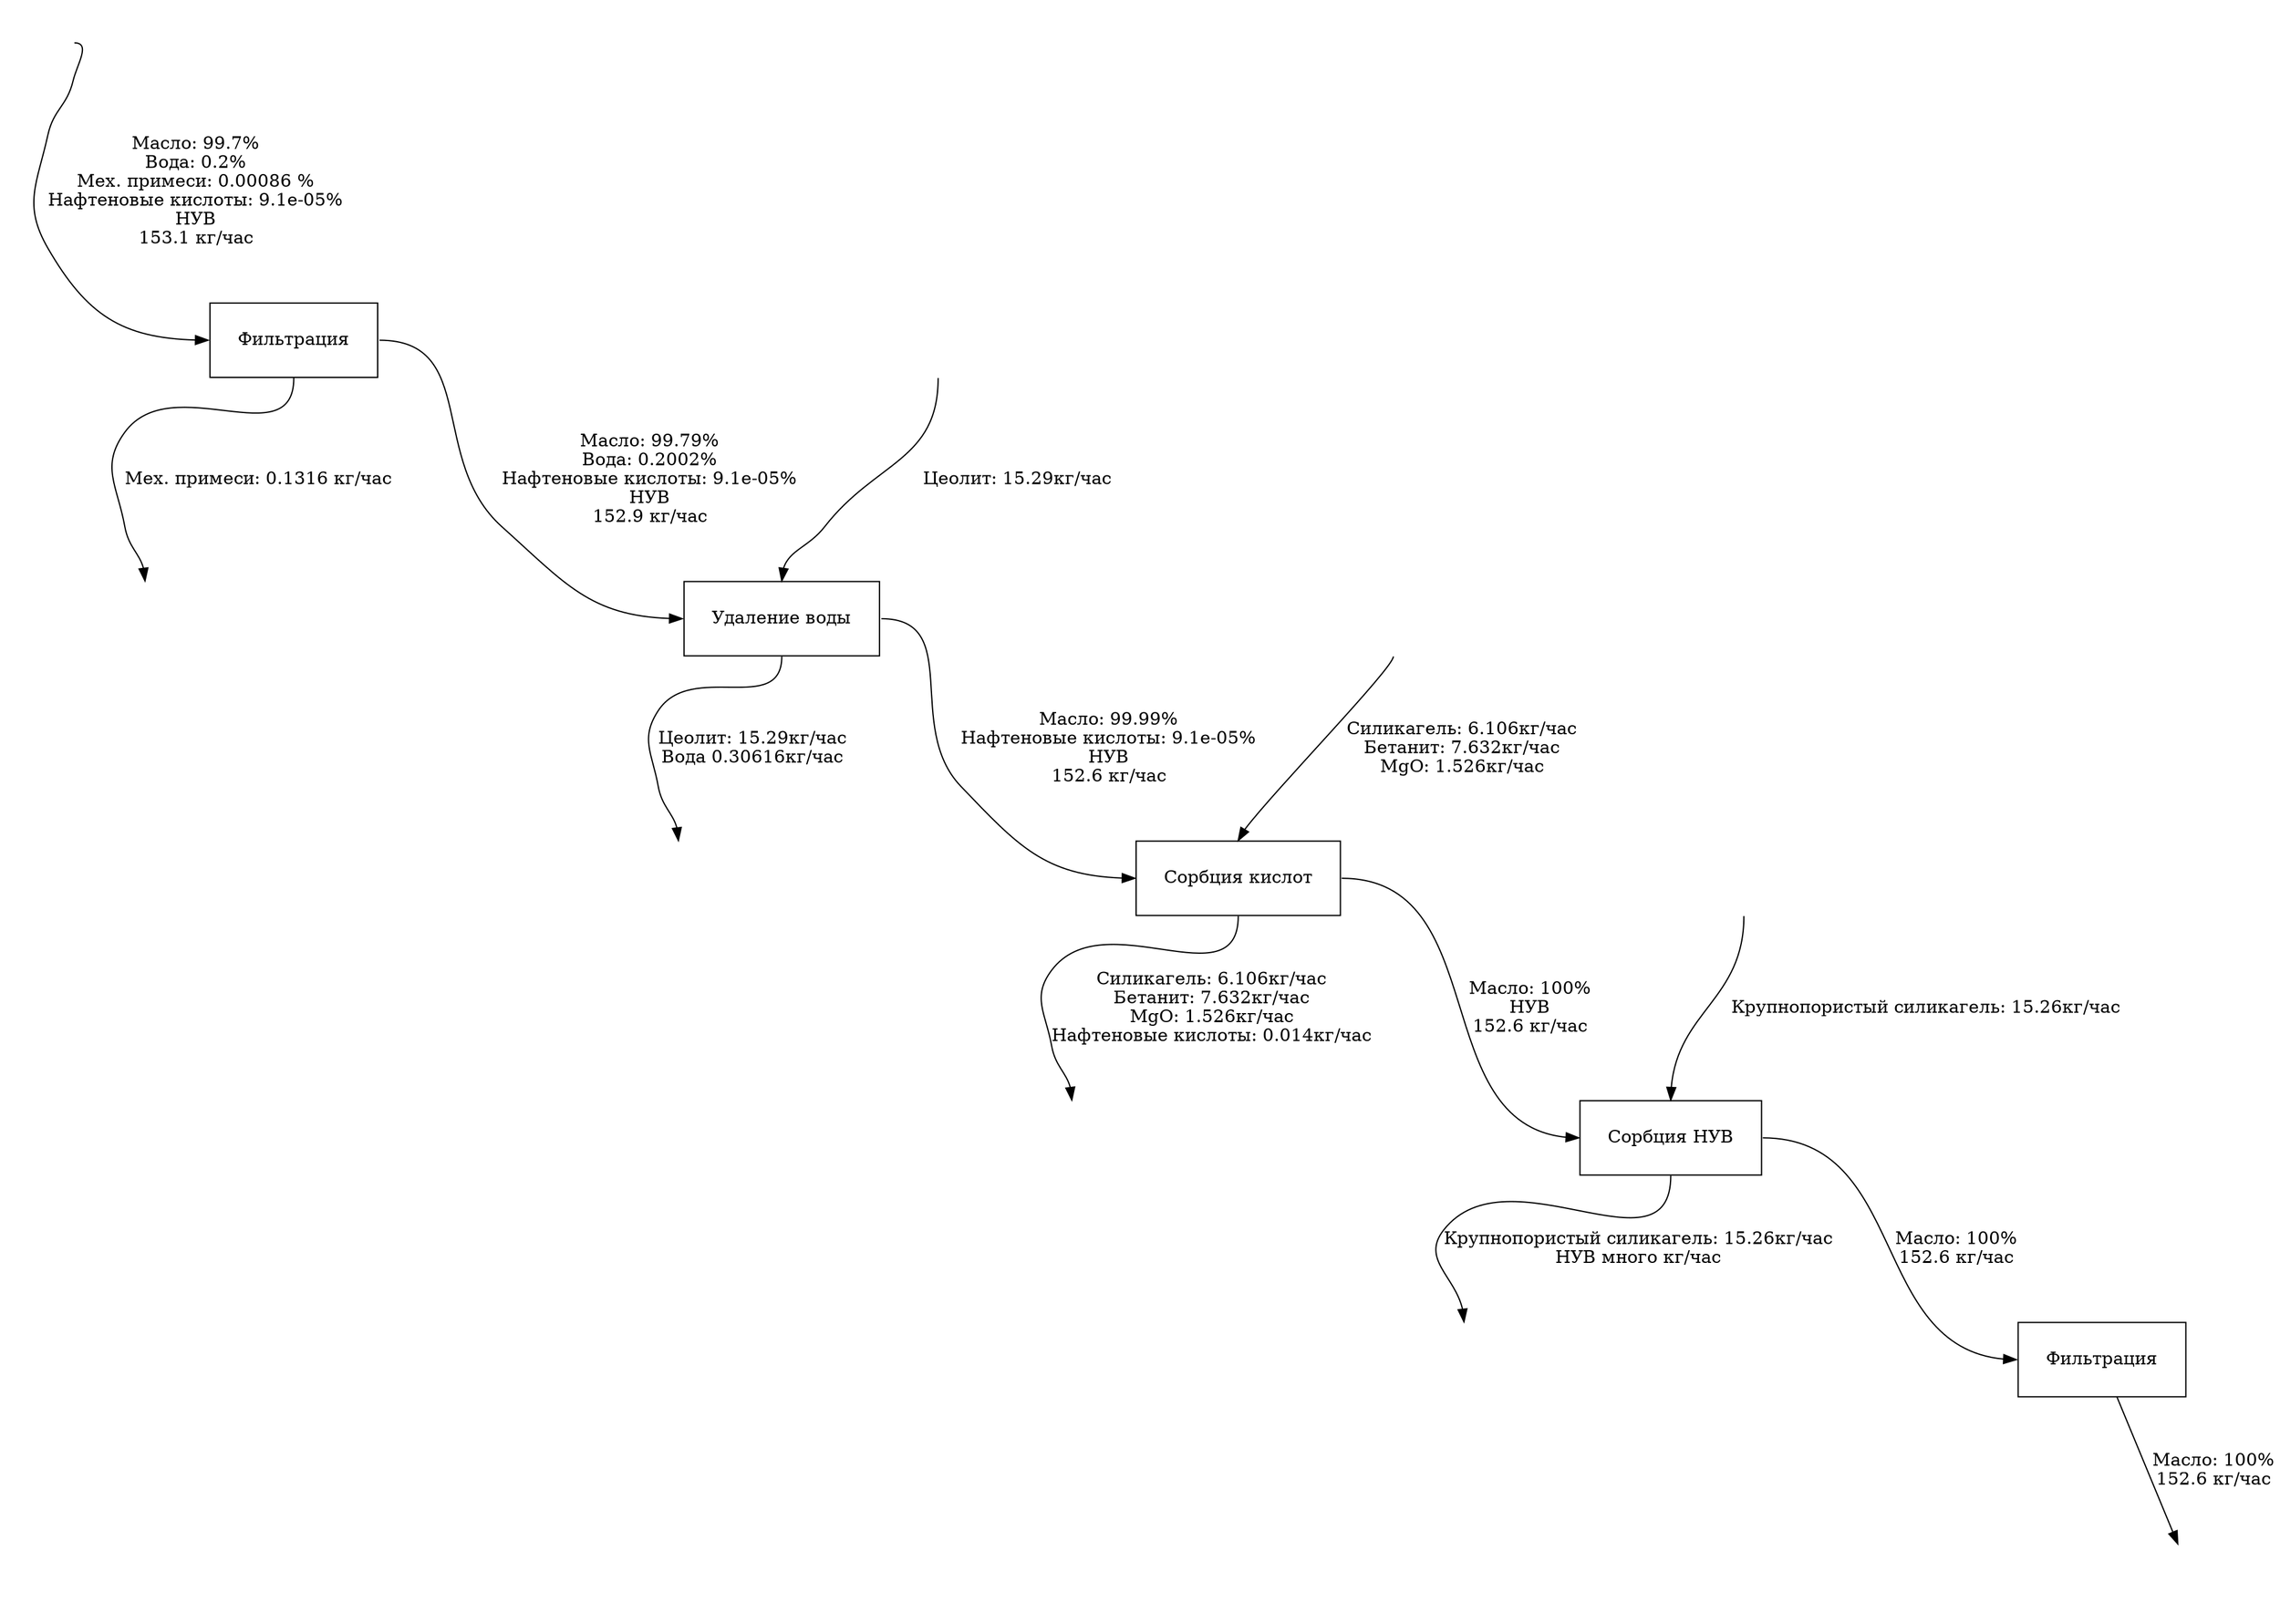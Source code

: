 digraph {
	dpi=300 nodesep=1.2 ranksep=1.2
	node [margin=0.3 shape=record]
	edge [weight=1]
	0 [style=invis]
	1 [label="Фильтрация"]
	"1u" [style=invis]
	"1d" [style=invis]
	0:e -> 1:w [label="Масло: 99.7%
Вода: 0.2%
Мех. примеси: 0.00086 %
Нафтеновые кислоты: 9.1e-05%
НУВ
153.1 кг/час"]
	"1d":s -> 1:n [label="" style=invis]
	1:s -> "1u":n [label="Мех. примеси: 0.1316 кг/час"]
	2 [label="Удаление воды"]
	"2u" [style=invis]
	"2d" [style=invis]
	1:e -> 2:w [label="Масло: 99.79%
Вода: 0.2002%
Нафтеновые кислоты: 9.1e-05%
НУВ
152.9 кг/час"]
	"2d":s -> 2:n [label="Цеолит: 15.29кг/час"]
	2:s -> "2u":n [label="Цеолит: 15.29кг/час
Вода 0.30616кг/час"]
	3 [label="Сорбция кислот"]
	"3u" [style=invis]
	"3d" [style=invis]
	2:e -> 3:w [label="Масло: 99.99%
Нафтеновые кислоты: 9.1e-05%
НУВ
152.6 кг/час"]
	"3d":s -> 3:n [label="Силикагель: 6.106кг/час
Бетанит: 7.632кг/час
MgO: 1.526кг/час"]
	3:s -> "3u":n [label="Силикагель: 6.106кг/час
Бетанит: 7.632кг/час
MgO: 1.526кг/час
Нафтеновые кислоты: 0.014кг/час"]
	4 [label="Сорбция НУВ"]
	"4u" [style=invis]
	"4d" [style=invis]
	3:e -> 4:w [label="Масло: 100%
НУВ
152.6 кг/час"]
	"4d":s -> 4:n [label="Крупнопористый силикагель: 15.26кг/час"]
	4:s -> "4u":n [label="Крупнопористый силикагель: 15.26кг/час
НУВ много кг/час"]
	5 [label="Фильтрация"]
	"5u" [style=invis]
	"5d" [style=invis]
	4:e -> 5:w [label="Масло: 100%
152.6 кг/час"]
	"5d":s -> 5:n [label="" style=invis]
	5:s -> "5u":n [label="" style=invis]
	6 [style=invis]
	5 -> 6 [label="Масло: 100%
152.6 кг/час"]
}
